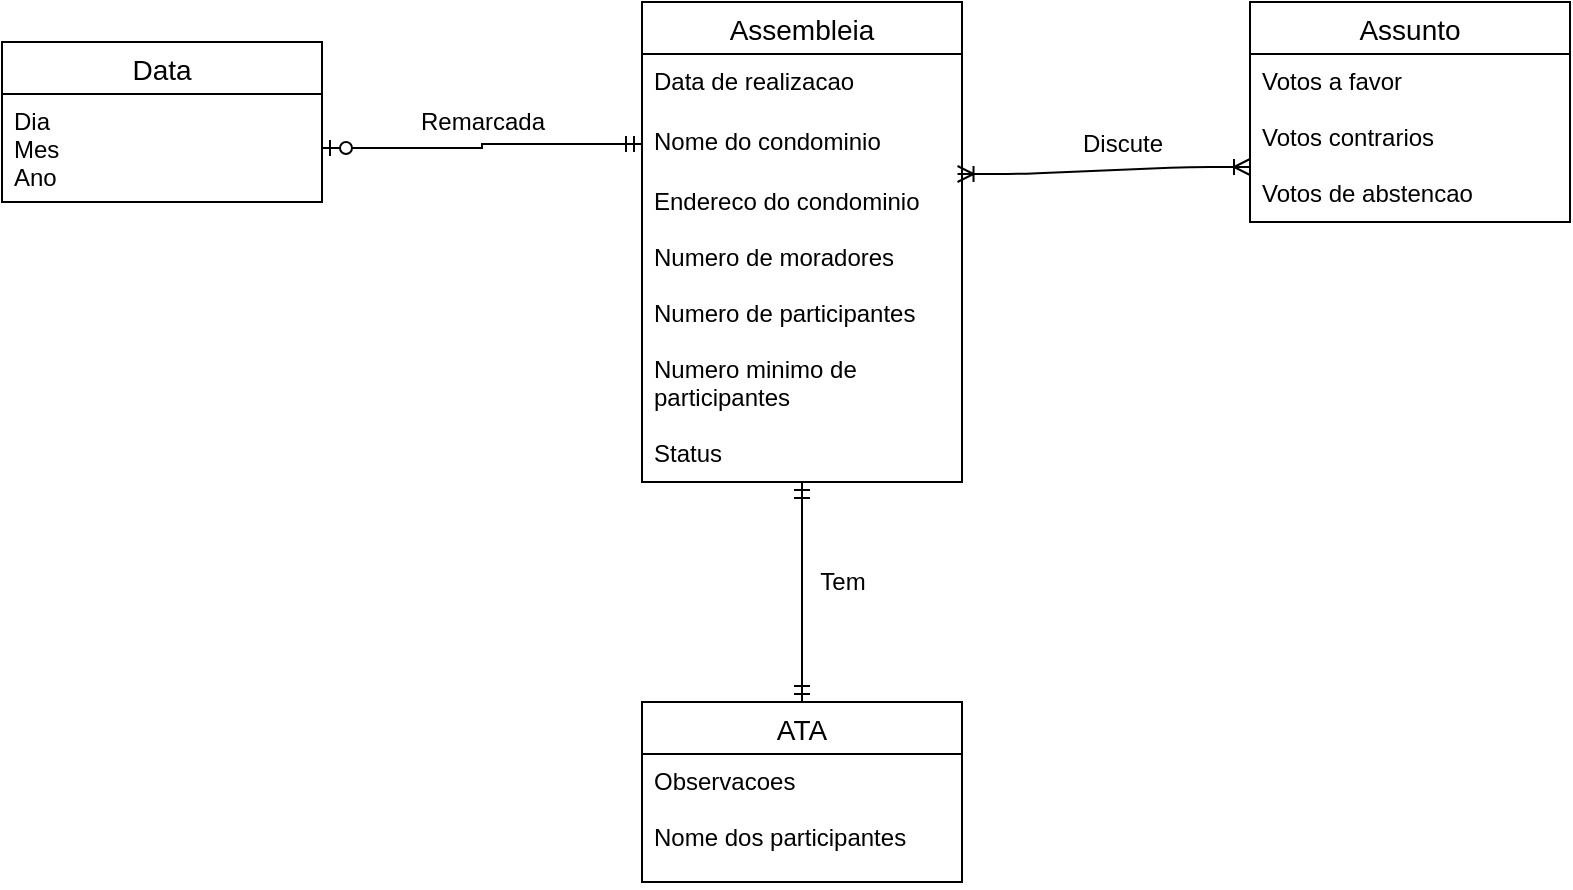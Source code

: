 <mxfile version="13.7.9"><diagram id="Br2xvKVODChUEpaKx1Oj" name="Page-1"><mxGraphModel dx="868" dy="479" grid="1" gridSize="10" guides="1" tooltips="1" connect="1" arrows="1" fold="1" page="1" pageScale="1" pageWidth="827" pageHeight="1169" math="0" shadow="0"><root><mxCell id="0"/><mxCell id="1" parent="0"/><mxCell id="OI6Bk0Chq66h4K0vwl2x-90" value="" style="edgeStyle=entityRelationEdgeStyle;fontSize=12;html=1;endArrow=ERoneToMany;startArrow=ERoneToMany;exitX=0.986;exitY=0;exitDx=0;exitDy=0;entryX=0;entryY=0.75;entryDx=0;entryDy=0;exitPerimeter=0;" edge="1" parent="1" source="OI6Bk0Chq66h4K0vwl2x-71" target="OI6Bk0Chq66h4K0vwl2x-97"><mxGeometry width="100" height="100" relative="1" as="geometry"><mxPoint x="750" y="350" as="sourcePoint"/><mxPoint x="743.5" y="250" as="targetPoint"/></mxGeometry></mxCell><mxCell id="OI6Bk0Chq66h4K0vwl2x-91" value="Discute" style="text;html=1;align=center;verticalAlign=middle;resizable=0;points=[];autosize=1;" vertex="1" parent="1"><mxGeometry x="650" y="221" width="60" height="20" as="geometry"/></mxCell><mxCell id="OI6Bk0Chq66h4K0vwl2x-95" style="edgeStyle=orthogonalEdgeStyle;rounded=0;orthogonalLoop=1;jettySize=auto;html=1;exitX=0.5;exitY=0;exitDx=0;exitDy=0;entryX=0.5;entryY=1;entryDx=0;entryDy=0;startArrow=ERmandOne;startFill=0;endArrow=ERmandOne;endFill=0;" edge="1" parent="1" source="OI6Bk0Chq66h4K0vwl2x-86" target="OI6Bk0Chq66h4K0vwl2x-68"><mxGeometry relative="1" as="geometry"/></mxCell><mxCell id="OI6Bk0Chq66h4K0vwl2x-96" value="Tem" style="text;html=1;align=center;verticalAlign=middle;resizable=0;points=[];autosize=1;" vertex="1" parent="1"><mxGeometry x="520" y="440" width="40" height="20" as="geometry"/></mxCell><mxCell id="OI6Bk0Chq66h4K0vwl2x-68" value="Assembleia" style="swimlane;fontStyle=0;childLayout=stackLayout;horizontal=1;startSize=26;horizontalStack=0;resizeParent=1;resizeParentMax=0;resizeLast=0;collapsible=1;marginBottom=0;align=center;fontSize=14;" vertex="1" parent="1"><mxGeometry x="440" y="160" width="160" height="240" as="geometry"/></mxCell><mxCell id="OI6Bk0Chq66h4K0vwl2x-69" value="Data de realizacao" style="text;strokeColor=none;fillColor=none;spacingLeft=4;spacingRight=4;overflow=hidden;rotatable=0;points=[[0,0.5],[1,0.5]];portConstraint=eastwest;fontSize=12;" vertex="1" parent="OI6Bk0Chq66h4K0vwl2x-68"><mxGeometry y="26" width="160" height="30" as="geometry"/></mxCell><mxCell id="OI6Bk0Chq66h4K0vwl2x-70" value="Nome do condominio" style="text;strokeColor=none;fillColor=none;spacingLeft=4;spacingRight=4;overflow=hidden;rotatable=0;points=[[0,0.5],[1,0.5]];portConstraint=eastwest;fontSize=12;" vertex="1" parent="OI6Bk0Chq66h4K0vwl2x-68"><mxGeometry y="56" width="160" height="30" as="geometry"/></mxCell><mxCell id="OI6Bk0Chq66h4K0vwl2x-71" value="Endereco do condominio&#xA;&#xA;Numero de moradores&#xA;&#xA;Numero de participantes&#xA;&#xA;Numero minimo de&#xA;participantes&#xA;&#xA;Status&#xA;&#xA;&#xA;" style="text;strokeColor=none;fillColor=none;spacingLeft=4;spacingRight=4;overflow=hidden;rotatable=0;points=[[0,0.5],[1,0.5]];portConstraint=eastwest;fontSize=12;" vertex="1" parent="OI6Bk0Chq66h4K0vwl2x-68"><mxGeometry y="86" width="160" height="154" as="geometry"/></mxCell><mxCell id="OI6Bk0Chq66h4K0vwl2x-99" value="Data" style="swimlane;fontStyle=0;childLayout=stackLayout;horizontal=1;startSize=26;horizontalStack=0;resizeParent=1;resizeParentMax=0;resizeLast=0;collapsible=1;marginBottom=0;align=center;fontSize=14;" vertex="1" parent="1"><mxGeometry x="120" y="180" width="160" height="80" as="geometry"/></mxCell><mxCell id="OI6Bk0Chq66h4K0vwl2x-100" value="Dia&#xA;Mes&#xA;Ano&#xA;" style="text;strokeColor=none;fillColor=none;spacingLeft=4;spacingRight=4;overflow=hidden;rotatable=0;points=[[0,0.5],[1,0.5]];portConstraint=eastwest;fontSize=12;" vertex="1" parent="OI6Bk0Chq66h4K0vwl2x-99"><mxGeometry y="26" width="160" height="54" as="geometry"/></mxCell><mxCell id="OI6Bk0Chq66h4K0vwl2x-86" value="ATA" style="swimlane;fontStyle=0;childLayout=stackLayout;horizontal=1;startSize=26;horizontalStack=0;resizeParent=1;resizeParentMax=0;resizeLast=0;collapsible=1;marginBottom=0;align=center;fontSize=14;" vertex="1" parent="1"><mxGeometry x="440" y="510" width="160" height="90" as="geometry"/></mxCell><mxCell id="OI6Bk0Chq66h4K0vwl2x-87" value="Observacoes&#xA;&#xA;Nome dos participantes&#xA;" style="text;strokeColor=none;fillColor=none;spacingLeft=4;spacingRight=4;overflow=hidden;rotatable=0;points=[[0,0.5],[1,0.5]];portConstraint=eastwest;fontSize=12;" vertex="1" parent="OI6Bk0Chq66h4K0vwl2x-86"><mxGeometry y="26" width="160" height="64" as="geometry"/></mxCell><mxCell id="OI6Bk0Chq66h4K0vwl2x-97" value="Assunto" style="swimlane;fontStyle=0;childLayout=stackLayout;horizontal=1;startSize=26;horizontalStack=0;resizeParent=1;resizeParentMax=0;resizeLast=0;collapsible=1;marginBottom=0;align=center;fontSize=14;" vertex="1" parent="1"><mxGeometry x="744" y="160" width="160" height="110" as="geometry"/></mxCell><mxCell id="OI6Bk0Chq66h4K0vwl2x-98" value="Votos a favor&#xA;&#xA;Votos contrarios&#xA;&#xA;Votos de abstencao&#xA;&#xA;" style="text;strokeColor=none;fillColor=none;spacingLeft=4;spacingRight=4;overflow=hidden;rotatable=0;points=[[0,0.5],[1,0.5]];portConstraint=eastwest;fontSize=12;" vertex="1" parent="OI6Bk0Chq66h4K0vwl2x-97"><mxGeometry y="26" width="160" height="84" as="geometry"/></mxCell><mxCell id="OI6Bk0Chq66h4K0vwl2x-101" style="edgeStyle=orthogonalEdgeStyle;rounded=0;orthogonalLoop=1;jettySize=auto;html=1;exitX=1;exitY=0.5;exitDx=0;exitDy=0;startArrow=ERzeroToOne;startFill=1;endArrow=ERmandOne;endFill=0;" edge="1" parent="1" source="OI6Bk0Chq66h4K0vwl2x-100" target="OI6Bk0Chq66h4K0vwl2x-70"><mxGeometry relative="1" as="geometry"/></mxCell><mxCell id="OI6Bk0Chq66h4K0vwl2x-107" value="Remarcada" style="text;html=1;align=center;verticalAlign=middle;resizable=0;points=[];autosize=1;" vertex="1" parent="1"><mxGeometry x="320" y="210" width="80" height="20" as="geometry"/></mxCell></root></mxGraphModel></diagram></mxfile>